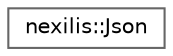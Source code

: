 digraph "Graphical Class Hierarchy"
{
 // LATEX_PDF_SIZE
  bgcolor="transparent";
  edge [fontname=Helvetica,fontsize=10,labelfontname=Helvetica,labelfontsize=10];
  node [fontname=Helvetica,fontsize=10,shape=box,height=0.2,width=0.4];
  rankdir="LR";
  Node0 [id="Node000000",label="nexilis::Json",height=0.2,width=0.4,color="grey40", fillcolor="white", style="filled",URL="$d7/de9/classnexilis_1_1Json.html",tooltip="Boost json abstraction layer."];
}
